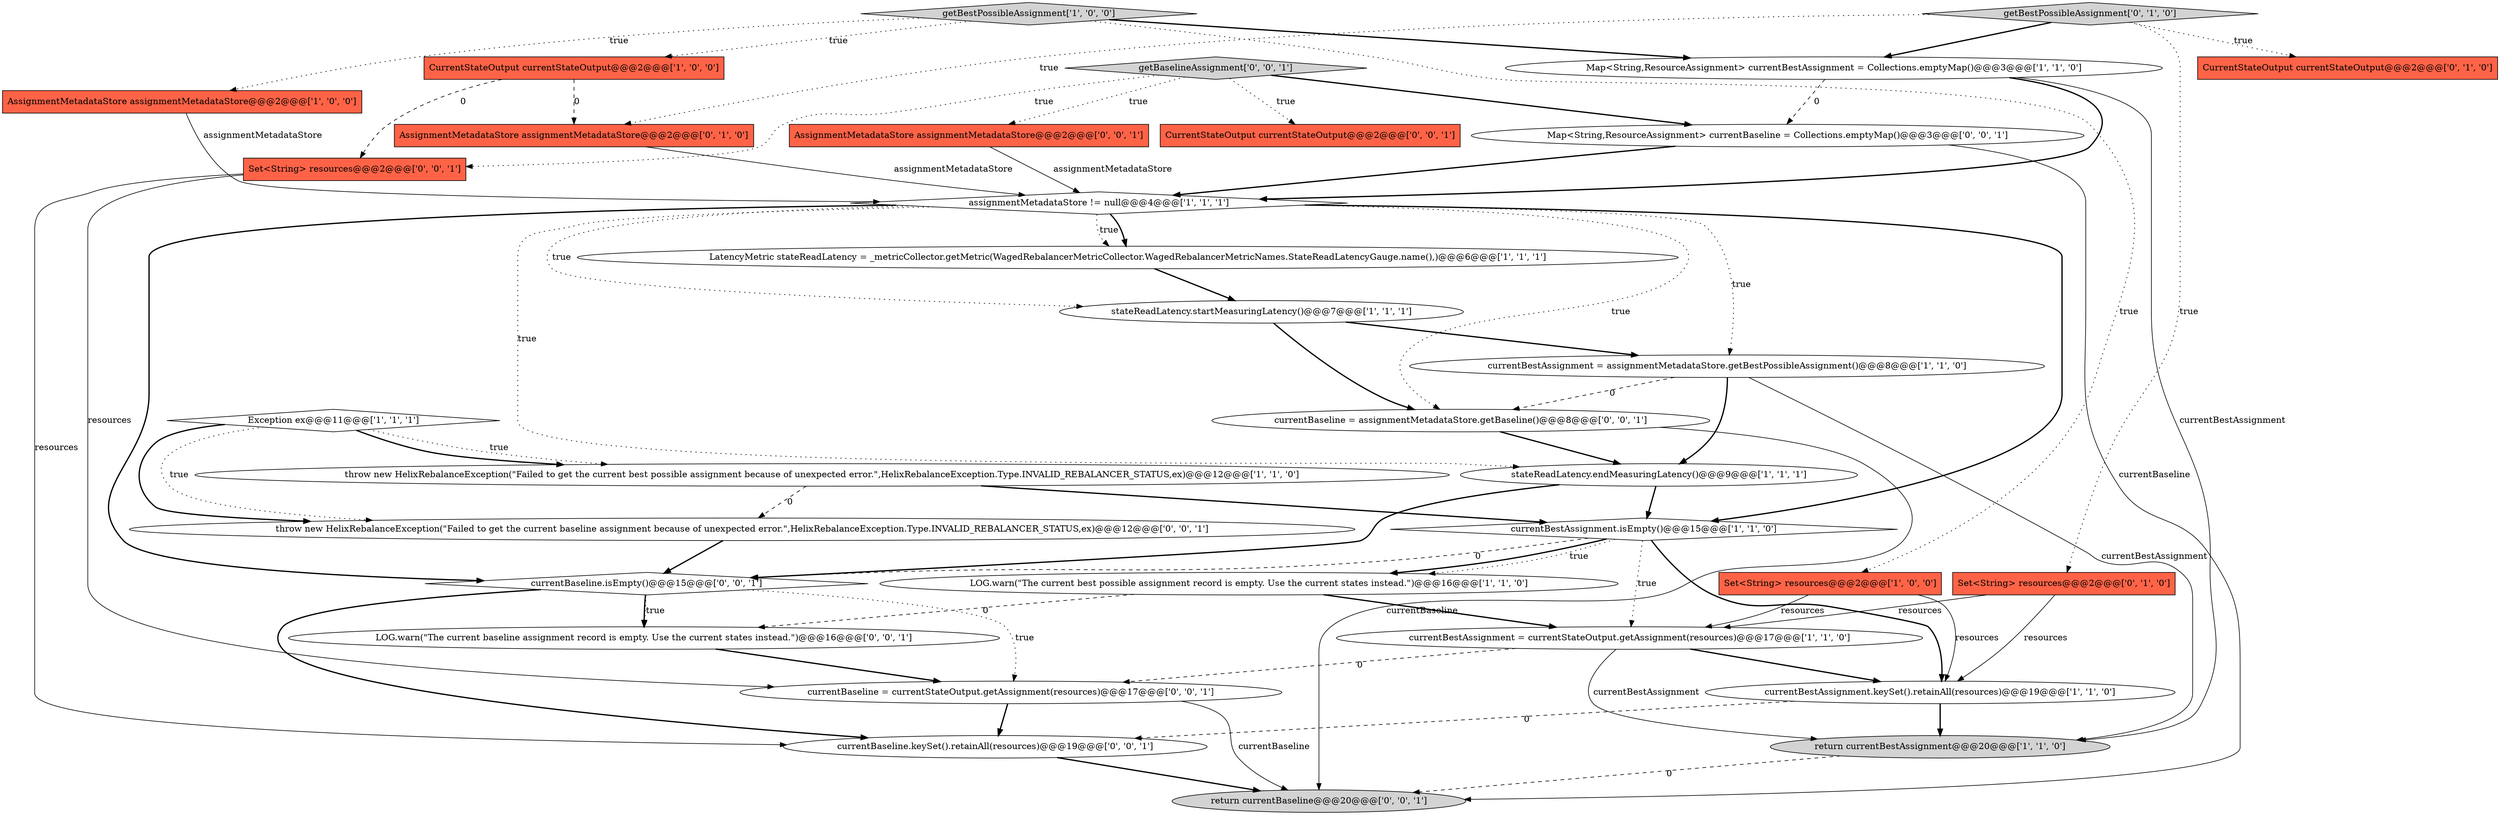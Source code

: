 digraph {
31 [style = filled, label = "LOG.warn(\"The current baseline assignment record is empty. Use the current states instead.\")@@@16@@@['0', '0', '1']", fillcolor = white, shape = ellipse image = "AAA0AAABBB3BBB"];
16 [style = filled, label = "currentBestAssignment = currentStateOutput.getAssignment(resources)@@@17@@@['1', '1', '0']", fillcolor = white, shape = ellipse image = "AAA0AAABBB1BBB"];
24 [style = filled, label = "currentBaseline = currentStateOutput.getAssignment(resources)@@@17@@@['0', '0', '1']", fillcolor = white, shape = ellipse image = "AAA0AAABBB3BBB"];
30 [style = filled, label = "currentBaseline = assignmentMetadataStore.getBaseline()@@@8@@@['0', '0', '1']", fillcolor = white, shape = ellipse image = "AAA0AAABBB3BBB"];
5 [style = filled, label = "currentBestAssignment = assignmentMetadataStore.getBestPossibleAssignment()@@@8@@@['1', '1', '0']", fillcolor = white, shape = ellipse image = "AAA0AAABBB1BBB"];
4 [style = filled, label = "LatencyMetric stateReadLatency = _metricCollector.getMetric(WagedRebalancerMetricCollector.WagedRebalancerMetricNames.StateReadLatencyGauge.name(),)@@@6@@@['1', '1', '1']", fillcolor = white, shape = ellipse image = "AAA0AAABBB1BBB"];
17 [style = filled, label = "getBestPossibleAssignment['0', '1', '0']", fillcolor = lightgray, shape = diamond image = "AAA0AAABBB2BBB"];
25 [style = filled, label = "CurrentStateOutput currentStateOutput@@@2@@@['0', '0', '1']", fillcolor = tomato, shape = box image = "AAA0AAABBB3BBB"];
20 [style = filled, label = "AssignmentMetadataStore assignmentMetadataStore@@@2@@@['0', '1', '0']", fillcolor = tomato, shape = box image = "AAA1AAABBB2BBB"];
28 [style = filled, label = "throw new HelixRebalanceException(\"Failed to get the current baseline assignment because of unexpected error.\",HelixRebalanceException.Type.INVALID_REBALANCER_STATUS,ex)@@@12@@@['0', '0', '1']", fillcolor = white, shape = ellipse image = "AAA0AAABBB3BBB"];
14 [style = filled, label = "getBestPossibleAssignment['1', '0', '0']", fillcolor = lightgray, shape = diamond image = "AAA0AAABBB1BBB"];
13 [style = filled, label = "LOG.warn(\"The current best possible assignment record is empty. Use the current states instead.\")@@@16@@@['1', '1', '0']", fillcolor = white, shape = ellipse image = "AAA0AAABBB1BBB"];
27 [style = filled, label = "Map<String,ResourceAssignment> currentBaseline = Collections.emptyMap()@@@3@@@['0', '0', '1']", fillcolor = white, shape = ellipse image = "AAA0AAABBB3BBB"];
19 [style = filled, label = "Set<String> resources@@@2@@@['0', '1', '0']", fillcolor = tomato, shape = box image = "AAA0AAABBB2BBB"];
6 [style = filled, label = "Map<String,ResourceAssignment> currentBestAssignment = Collections.emptyMap()@@@3@@@['1', '1', '0']", fillcolor = white, shape = ellipse image = "AAA0AAABBB1BBB"];
1 [style = filled, label = "Set<String> resources@@@2@@@['1', '0', '0']", fillcolor = tomato, shape = box image = "AAA0AAABBB1BBB"];
15 [style = filled, label = "CurrentStateOutput currentStateOutput@@@2@@@['1', '0', '0']", fillcolor = tomato, shape = box image = "AAA1AAABBB1BBB"];
3 [style = filled, label = "assignmentMetadataStore != null@@@4@@@['1', '1', '1']", fillcolor = white, shape = diamond image = "AAA0AAABBB1BBB"];
8 [style = filled, label = "throw new HelixRebalanceException(\"Failed to get the current best possible assignment because of unexpected error.\",HelixRebalanceException.Type.INVALID_REBALANCER_STATUS,ex)@@@12@@@['1', '1', '0']", fillcolor = white, shape = ellipse image = "AAA0AAABBB1BBB"];
9 [style = filled, label = "return currentBestAssignment@@@20@@@['1', '1', '0']", fillcolor = lightgray, shape = ellipse image = "AAA0AAABBB1BBB"];
12 [style = filled, label = "currentBestAssignment.isEmpty()@@@15@@@['1', '1', '0']", fillcolor = white, shape = diamond image = "AAA0AAABBB1BBB"];
10 [style = filled, label = "Exception ex@@@11@@@['1', '1', '1']", fillcolor = white, shape = diamond image = "AAA0AAABBB1BBB"];
18 [style = filled, label = "CurrentStateOutput currentStateOutput@@@2@@@['0', '1', '0']", fillcolor = tomato, shape = box image = "AAA0AAABBB2BBB"];
21 [style = filled, label = "return currentBaseline@@@20@@@['0', '0', '1']", fillcolor = lightgray, shape = ellipse image = "AAA0AAABBB3BBB"];
29 [style = filled, label = "currentBaseline.keySet().retainAll(resources)@@@19@@@['0', '0', '1']", fillcolor = white, shape = ellipse image = "AAA0AAABBB3BBB"];
2 [style = filled, label = "stateReadLatency.endMeasuringLatency()@@@9@@@['1', '1', '1']", fillcolor = white, shape = ellipse image = "AAA0AAABBB1BBB"];
22 [style = filled, label = "getBaselineAssignment['0', '0', '1']", fillcolor = lightgray, shape = diamond image = "AAA0AAABBB3BBB"];
7 [style = filled, label = "stateReadLatency.startMeasuringLatency()@@@7@@@['1', '1', '1']", fillcolor = white, shape = ellipse image = "AAA0AAABBB1BBB"];
23 [style = filled, label = "currentBaseline.isEmpty()@@@15@@@['0', '0', '1']", fillcolor = white, shape = diamond image = "AAA0AAABBB3BBB"];
11 [style = filled, label = "currentBestAssignment.keySet().retainAll(resources)@@@19@@@['1', '1', '0']", fillcolor = white, shape = ellipse image = "AAA0AAABBB1BBB"];
0 [style = filled, label = "AssignmentMetadataStore assignmentMetadataStore@@@2@@@['1', '0', '0']", fillcolor = tomato, shape = box image = "AAA0AAABBB1BBB"];
26 [style = filled, label = "AssignmentMetadataStore assignmentMetadataStore@@@2@@@['0', '0', '1']", fillcolor = tomato, shape = box image = "AAA0AAABBB3BBB"];
32 [style = filled, label = "Set<String> resources@@@2@@@['0', '0', '1']", fillcolor = tomato, shape = box image = "AAA0AAABBB3BBB"];
17->20 [style = dotted, label="true"];
23->31 [style = bold, label=""];
19->16 [style = solid, label="resources"];
32->29 [style = solid, label="resources"];
6->3 [style = bold, label=""];
30->21 [style = solid, label="currentBaseline"];
3->7 [style = dotted, label="true"];
10->8 [style = dotted, label="true"];
15->20 [style = dashed, label="0"];
16->11 [style = bold, label=""];
10->28 [style = bold, label=""];
12->23 [style = dashed, label="0"];
10->28 [style = dotted, label="true"];
17->18 [style = dotted, label="true"];
7->30 [style = bold, label=""];
17->6 [style = bold, label=""];
1->16 [style = solid, label="resources"];
14->0 [style = dotted, label="true"];
0->3 [style = solid, label="assignmentMetadataStore"];
16->24 [style = dashed, label="0"];
3->2 [style = dotted, label="true"];
31->24 [style = bold, label=""];
22->25 [style = dotted, label="true"];
26->3 [style = solid, label="assignmentMetadataStore"];
12->11 [style = bold, label=""];
27->3 [style = bold, label=""];
11->29 [style = dashed, label="0"];
3->4 [style = dotted, label="true"];
15->32 [style = dashed, label="0"];
3->30 [style = dotted, label="true"];
24->29 [style = bold, label=""];
3->12 [style = bold, label=""];
8->28 [style = dashed, label="0"];
11->9 [style = bold, label=""];
27->21 [style = solid, label="currentBaseline"];
3->4 [style = bold, label=""];
13->16 [style = bold, label=""];
29->21 [style = bold, label=""];
4->7 [style = bold, label=""];
2->12 [style = bold, label=""];
23->29 [style = bold, label=""];
2->23 [style = bold, label=""];
12->13 [style = bold, label=""];
14->15 [style = dotted, label="true"];
5->2 [style = bold, label=""];
7->5 [style = bold, label=""];
3->23 [style = bold, label=""];
3->5 [style = dotted, label="true"];
12->13 [style = dotted, label="true"];
16->9 [style = solid, label="currentBestAssignment"];
10->8 [style = bold, label=""];
22->27 [style = bold, label=""];
12->16 [style = dotted, label="true"];
22->26 [style = dotted, label="true"];
28->23 [style = bold, label=""];
6->27 [style = dashed, label="0"];
13->31 [style = dashed, label="0"];
9->21 [style = dashed, label="0"];
24->21 [style = solid, label="currentBaseline"];
17->19 [style = dotted, label="true"];
19->11 [style = solid, label="resources"];
32->24 [style = solid, label="resources"];
5->9 [style = solid, label="currentBestAssignment"];
14->1 [style = dotted, label="true"];
1->11 [style = solid, label="resources"];
30->2 [style = bold, label=""];
20->3 [style = solid, label="assignmentMetadataStore"];
22->32 [style = dotted, label="true"];
23->31 [style = dotted, label="true"];
23->24 [style = dotted, label="true"];
14->6 [style = bold, label=""];
8->12 [style = bold, label=""];
6->9 [style = solid, label="currentBestAssignment"];
5->30 [style = dashed, label="0"];
}

